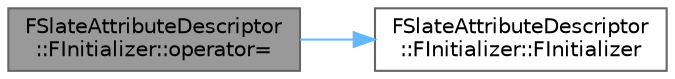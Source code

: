 digraph "FSlateAttributeDescriptor::FInitializer::operator="
{
 // INTERACTIVE_SVG=YES
 // LATEX_PDF_SIZE
  bgcolor="transparent";
  edge [fontname=Helvetica,fontsize=10,labelfontname=Helvetica,labelfontsize=10];
  node [fontname=Helvetica,fontsize=10,shape=box,height=0.2,width=0.4];
  rankdir="LR";
  Node1 [id="Node000001",label="FSlateAttributeDescriptor\l::FInitializer::operator=",height=0.2,width=0.4,color="gray40", fillcolor="grey60", style="filled", fontcolor="black",tooltip=" "];
  Node1 -> Node2 [id="edge1_Node000001_Node000002",color="steelblue1",style="solid",tooltip=" "];
  Node2 [id="Node000002",label="FSlateAttributeDescriptor\l::FInitializer::FInitializer",height=0.2,width=0.4,color="grey40", fillcolor="white", style="filled",URL="$d1/d25/structFSlateAttributeDescriptor_1_1FInitializer.html#a2426341f229fd90151a3ac0917cc1df1",tooltip=" "];
}
